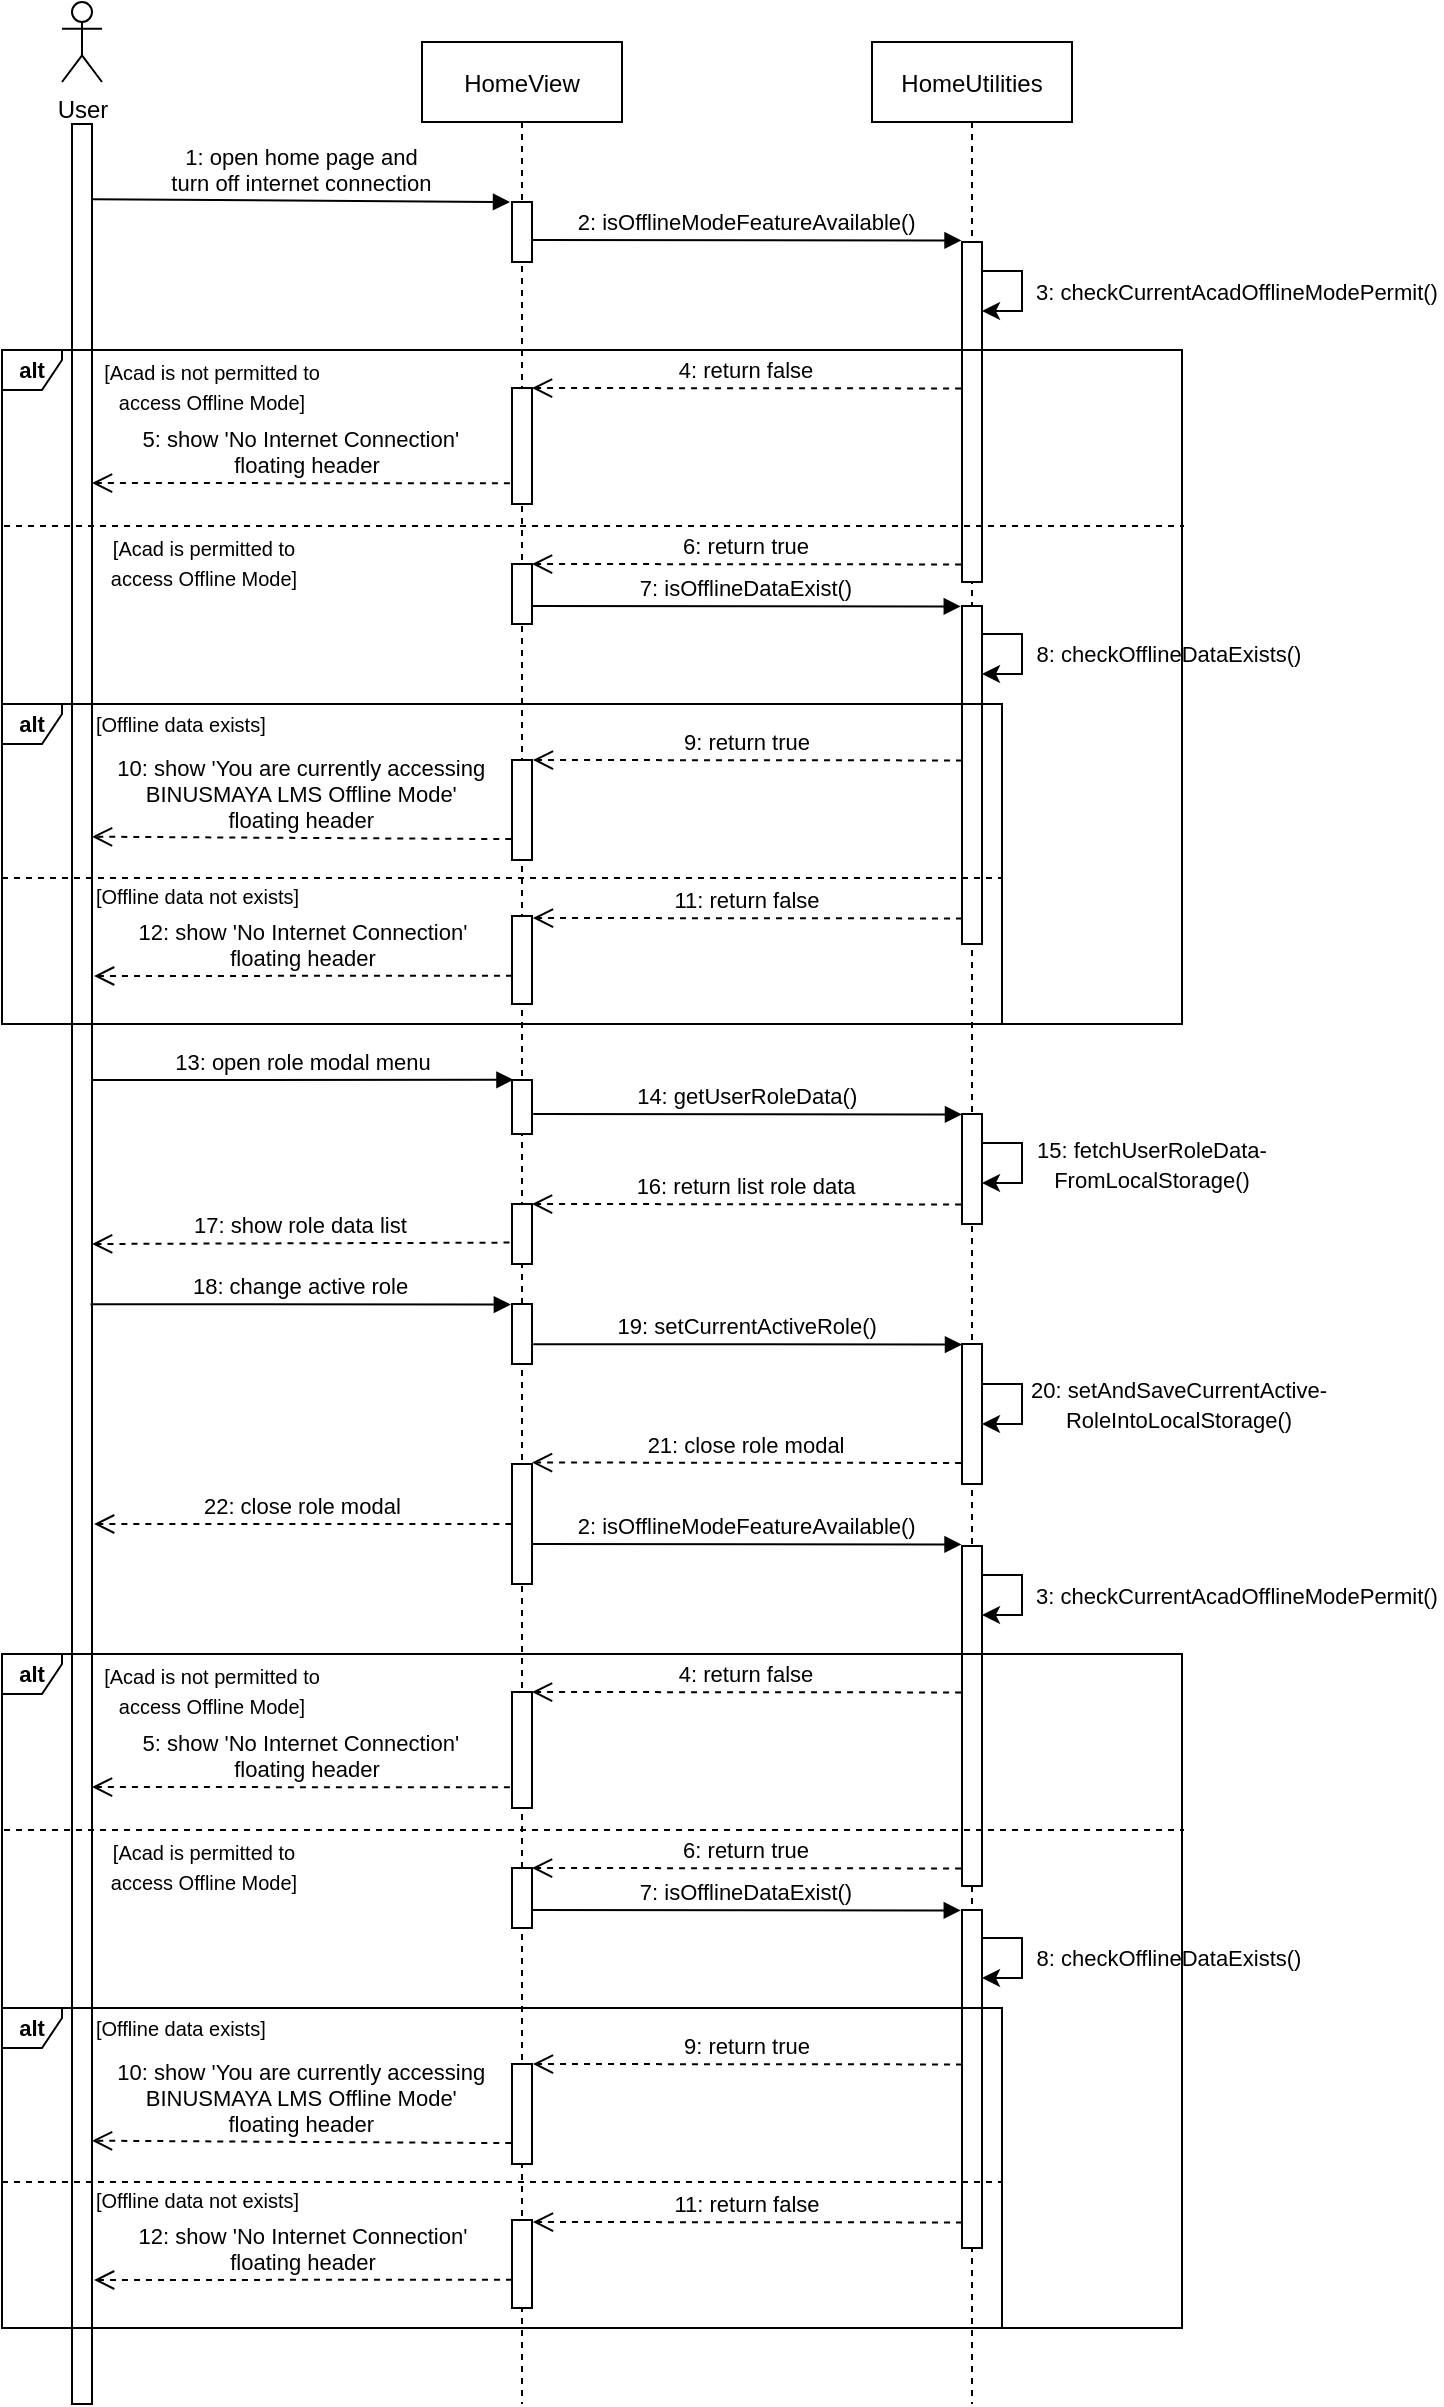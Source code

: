 <mxfile version="20.8.3" type="github">
  <diagram id="kgpKYQtTHZ0yAKxKKP6v" name="Page-1">
    <mxGraphModel dx="3013" dy="726" grid="1" gridSize="10" guides="1" tooltips="1" connect="1" arrows="1" fold="1" page="1" pageScale="1" pageWidth="850" pageHeight="1100" math="0" shadow="0">
      <root>
        <mxCell id="0" />
        <mxCell id="1" parent="0" />
        <mxCell id="3nuBFxr9cyL0pnOWT2aG-1" value="HomeView" style="shape=umlLifeline;perimeter=lifelinePerimeter;container=1;collapsible=0;recursiveResize=0;rounded=0;shadow=0;strokeWidth=1;" parent="1" vertex="1">
          <mxGeometry x="-680" y="59" width="100" height="1181" as="geometry" />
        </mxCell>
        <mxCell id="3nuBFxr9cyL0pnOWT2aG-2" value="" style="points=[];perimeter=orthogonalPerimeter;rounded=0;shadow=0;strokeWidth=1;" parent="3nuBFxr9cyL0pnOWT2aG-1" vertex="1">
          <mxGeometry x="45" y="80" width="10" height="30" as="geometry" />
        </mxCell>
        <mxCell id="VgFMn7d585Ha0XAmIZsE-6" value="1: open home page and &#xa;turn off internet connection" style="verticalAlign=bottom;endArrow=block;shadow=0;strokeWidth=1;fontStyle=0;labelBorderColor=none;labelBackgroundColor=none;exitX=1.021;exitY=0.034;exitDx=0;exitDy=0;exitPerimeter=0;" parent="3nuBFxr9cyL0pnOWT2aG-1" edge="1">
          <mxGeometry relative="1" as="geometry">
            <mxPoint x="-164.79" y="78.62" as="sourcePoint" />
            <mxPoint x="44" y="80" as="targetPoint" />
          </mxGeometry>
        </mxCell>
        <mxCell id="3nuBFxr9cyL0pnOWT2aG-5" value="HomeUtilities" style="shape=umlLifeline;perimeter=lifelinePerimeter;container=1;collapsible=0;recursiveResize=0;rounded=0;shadow=0;strokeWidth=1;" parent="1" vertex="1">
          <mxGeometry x="-455" y="59" width="100" height="1181" as="geometry" />
        </mxCell>
        <mxCell id="VgFMn7d585Ha0XAmIZsE-7" value="2: isOfflineModeFeatureAvailable()" style="verticalAlign=bottom;endArrow=block;shadow=0;strokeWidth=1;fontStyle=0;labelBorderColor=none;labelBackgroundColor=none;entryX=-0.024;entryY=0.003;entryDx=0;entryDy=0;entryPerimeter=0;" parent="3nuBFxr9cyL0pnOWT2aG-5" edge="1">
          <mxGeometry relative="1" as="geometry">
            <mxPoint x="-169.633" y="99" as="sourcePoint" />
            <mxPoint x="44.76" y="99.21" as="targetPoint" />
          </mxGeometry>
        </mxCell>
        <mxCell id="VgFMn7d585Ha0XAmIZsE-16" value="" style="points=[];perimeter=orthogonalPerimeter;rounded=0;shadow=0;strokeWidth=1;" parent="3nuBFxr9cyL0pnOWT2aG-5" vertex="1">
          <mxGeometry x="45" y="100" width="10" height="170" as="geometry" />
        </mxCell>
        <mxCell id="VgFMn7d585Ha0XAmIZsE-17" value="" style="endArrow=classic;html=1;rounded=0;labelBackgroundColor=none;labelBorderColor=none;edgeStyle=elbowEdgeStyle;" parent="3nuBFxr9cyL0pnOWT2aG-5" edge="1">
          <mxGeometry x="-1" y="41" width="50" height="50" relative="1" as="geometry">
            <mxPoint x="55" y="114.5" as="sourcePoint" />
            <mxPoint x="55" y="134.5" as="targetPoint" />
            <Array as="points">
              <mxPoint x="75" y="124.5" />
            </Array>
            <mxPoint x="-40" y="31" as="offset" />
          </mxGeometry>
        </mxCell>
        <mxCell id="D12k0bA-BJYKIJGbDswn-10" value="" style="group" parent="1" vertex="1" connectable="0">
          <mxGeometry x="-860" y="59" width="20" height="710" as="geometry" />
        </mxCell>
        <mxCell id="D12k0bA-BJYKIJGbDswn-4" value="User" style="shape=umlActor;verticalLabelPosition=bottom;verticalAlign=top;html=1;outlineConnect=0;" parent="D12k0bA-BJYKIJGbDswn-10" vertex="1">
          <mxGeometry y="-20" width="20" height="40" as="geometry" />
        </mxCell>
        <mxCell id="VgFMn7d585Ha0XAmIZsE-19" value="&lt;font style=&quot;font-size: 11px;&quot;&gt;3: checkCurrentAcadOfflineModePermit()&lt;/font&gt;" style="text;html=1;strokeColor=none;fillColor=none;align=center;verticalAlign=middle;whiteSpace=wrap;rounded=0;" parent="1" vertex="1">
          <mxGeometry x="-375" y="174" width="205" height="20" as="geometry" />
        </mxCell>
        <mxCell id="VgFMn7d585Ha0XAmIZsE-21" value="" style="points=[];perimeter=orthogonalPerimeter;rounded=0;shadow=0;strokeWidth=1;" parent="1" vertex="1">
          <mxGeometry x="-855" y="100" width="10" height="1140" as="geometry" />
        </mxCell>
        <mxCell id="VgFMn7d585Ha0XAmIZsE-23" value="&lt;b&gt;alt&lt;/b&gt;" style="shape=umlFrame;whiteSpace=wrap;html=1;fontSize=11;width=30;height=20;fillColor=none;" parent="1" vertex="1">
          <mxGeometry x="-890" y="213" width="590" height="337" as="geometry" />
        </mxCell>
        <mxCell id="VgFMn7d585Ha0XAmIZsE-24" value="&lt;span style=&quot;font-size: 10px;&quot;&gt;[Acad is not permitted to access Offline Mode]&lt;/span&gt;" style="text;html=1;strokeColor=none;fillColor=none;align=center;verticalAlign=middle;whiteSpace=wrap;rounded=0;" parent="1" vertex="1">
          <mxGeometry x="-840" y="213" width="110" height="35.5" as="geometry" />
        </mxCell>
        <mxCell id="VgFMn7d585Ha0XAmIZsE-25" value="" style="points=[];perimeter=orthogonalPerimeter;rounded=0;shadow=0;strokeWidth=1;" parent="1" vertex="1">
          <mxGeometry x="-635" y="232" width="10" height="58" as="geometry" />
        </mxCell>
        <mxCell id="VgFMn7d585Ha0XAmIZsE-26" value="4: return false" style="verticalAlign=bottom;endArrow=open;dashed=1;endSize=8;exitX=0;exitY=0.95;shadow=0;strokeWidth=1;entryX=1.046;entryY=0.283;entryDx=0;entryDy=0;entryPerimeter=0;" parent="1" edge="1">
          <mxGeometry relative="1" as="geometry">
            <mxPoint x="-625" y="232" as="targetPoint" />
            <mxPoint x="-410.46" y="232.22" as="sourcePoint" />
          </mxGeometry>
        </mxCell>
        <mxCell id="VgFMn7d585Ha0XAmIZsE-49" value="" style="line;strokeWidth=1;fillColor=none;align=left;verticalAlign=middle;spacingTop=-1;spacingLeft=3;spacingRight=3;rotatable=0;labelPosition=right;points=[];portConstraint=eastwest;strokeColor=inherit;fontSize=10;dashed=1;" parent="1" vertex="1">
          <mxGeometry x="-889" y="297" width="590" height="8" as="geometry" />
        </mxCell>
        <mxCell id="VgFMn7d585Ha0XAmIZsE-50" value="&lt;span style=&quot;font-size: 10px;&quot;&gt;[Acad is permitted to access Offline Mode]&lt;/span&gt;" style="text;html=1;strokeColor=none;fillColor=none;align=center;verticalAlign=middle;whiteSpace=wrap;rounded=0;" parent="1" vertex="1">
          <mxGeometry x="-844" y="301" width="110" height="35.5" as="geometry" />
        </mxCell>
        <mxCell id="VgFMn7d585Ha0XAmIZsE-52" value="6: return true" style="verticalAlign=bottom;endArrow=open;dashed=1;endSize=8;exitX=0;exitY=0.95;shadow=0;strokeWidth=1;entryX=1.046;entryY=0.283;entryDx=0;entryDy=0;entryPerimeter=0;" parent="1" edge="1">
          <mxGeometry relative="1" as="geometry">
            <mxPoint x="-625.0" y="320" as="targetPoint" />
            <mxPoint x="-410.46" y="320.22" as="sourcePoint" />
          </mxGeometry>
        </mxCell>
        <mxCell id="Guo4P8dY95QTmtFHYeZ4-5" value="5: show &#39;No Internet Connection&#39;&#xa;  floating header" style="verticalAlign=bottom;endArrow=open;dashed=1;endSize=8;shadow=0;strokeWidth=1;entryX=1.046;entryY=0.283;entryDx=0;entryDy=0;entryPerimeter=0;exitX=-0.105;exitY=0.86;exitDx=0;exitDy=0;exitPerimeter=0;labelBackgroundColor=none;" edge="1" parent="1">
          <mxGeometry relative="1" as="geometry">
            <mxPoint x="-845.0" y="279.5" as="targetPoint" />
            <mxPoint x="-636.05" y="279.66" as="sourcePoint" />
          </mxGeometry>
        </mxCell>
        <mxCell id="Guo4P8dY95QTmtFHYeZ4-6" value="" style="points=[];perimeter=orthogonalPerimeter;rounded=0;shadow=0;strokeWidth=1;" vertex="1" parent="1">
          <mxGeometry x="-635" y="320" width="10" height="30" as="geometry" />
        </mxCell>
        <mxCell id="Guo4P8dY95QTmtFHYeZ4-7" value="7: isOfflineDataExist()" style="verticalAlign=bottom;endArrow=block;shadow=0;strokeWidth=1;fontStyle=0;labelBorderColor=none;labelBackgroundColor=none;entryX=-0.024;entryY=0.003;entryDx=0;entryDy=0;entryPerimeter=0;" edge="1" parent="1">
          <mxGeometry relative="1" as="geometry">
            <mxPoint x="-625.003" y="341" as="sourcePoint" />
            <mxPoint x="-410.61" y="341.21" as="targetPoint" />
          </mxGeometry>
        </mxCell>
        <mxCell id="Guo4P8dY95QTmtFHYeZ4-8" value="" style="endArrow=classic;html=1;rounded=0;labelBackgroundColor=none;labelBorderColor=none;edgeStyle=elbowEdgeStyle;" edge="1" parent="1">
          <mxGeometry x="-1" y="41" width="50" height="50" relative="1" as="geometry">
            <mxPoint x="-400" y="355" as="sourcePoint" />
            <mxPoint x="-400" y="375" as="targetPoint" />
            <Array as="points">
              <mxPoint x="-380" y="365" />
            </Array>
            <mxPoint x="-40" y="31" as="offset" />
          </mxGeometry>
        </mxCell>
        <mxCell id="Guo4P8dY95QTmtFHYeZ4-9" value="&lt;font style=&quot;font-size: 11px;&quot;&gt;8: checkOfflineDataExists()&lt;/font&gt;" style="text;html=1;strokeColor=none;fillColor=none;align=center;verticalAlign=middle;whiteSpace=wrap;rounded=0;" vertex="1" parent="1">
          <mxGeometry x="-374" y="354.5" width="135" height="20" as="geometry" />
        </mxCell>
        <mxCell id="Guo4P8dY95QTmtFHYeZ4-10" value="" style="points=[];perimeter=orthogonalPerimeter;rounded=0;shadow=0;strokeWidth=1;" vertex="1" parent="1">
          <mxGeometry x="-410" y="341" width="10" height="169" as="geometry" />
        </mxCell>
        <mxCell id="Guo4P8dY95QTmtFHYeZ4-11" value="&lt;b&gt;alt&lt;/b&gt;" style="shape=umlFrame;whiteSpace=wrap;html=1;fontSize=11;width=30;height=20;fillColor=none;" vertex="1" parent="1">
          <mxGeometry x="-890" y="390" width="500" height="160" as="geometry" />
        </mxCell>
        <mxCell id="Guo4P8dY95QTmtFHYeZ4-12" value="&lt;span style=&quot;font-size: 10px;&quot;&gt;[Offline data exists]&lt;/span&gt;" style="text;html=1;strokeColor=none;fillColor=none;align=left;verticalAlign=middle;whiteSpace=wrap;rounded=0;" vertex="1" parent="1">
          <mxGeometry x="-845" y="390" width="110" height="20" as="geometry" />
        </mxCell>
        <mxCell id="Guo4P8dY95QTmtFHYeZ4-13" value="9: return true" style="verticalAlign=bottom;endArrow=open;dashed=1;endSize=8;exitX=0;exitY=0.95;shadow=0;strokeWidth=1;entryX=1.046;entryY=0.283;entryDx=0;entryDy=0;entryPerimeter=0;" edge="1" parent="1">
          <mxGeometry relative="1" as="geometry">
            <mxPoint x="-624.54" y="418" as="targetPoint" />
            <mxPoint x="-410.0" y="418.22" as="sourcePoint" />
          </mxGeometry>
        </mxCell>
        <mxCell id="Guo4P8dY95QTmtFHYeZ4-14" value="" style="points=[];perimeter=orthogonalPerimeter;rounded=0;shadow=0;strokeWidth=1;" vertex="1" parent="1">
          <mxGeometry x="-635" y="418" width="10" height="50" as="geometry" />
        </mxCell>
        <mxCell id="Guo4P8dY95QTmtFHYeZ4-15" value="10: show &#39;You are currently accessing &#xa;BINUSMAYA LMS Offline Mode&#39; &#xa;floating header" style="verticalAlign=bottom;endArrow=open;dashed=1;endSize=8;shadow=0;strokeWidth=1;entryX=1.046;entryY=0.283;entryDx=0;entryDy=0;entryPerimeter=0;exitX=-0.036;exitY=0.882;exitDx=0;exitDy=0;exitPerimeter=0;labelBackgroundColor=none;" edge="1" parent="1">
          <mxGeometry relative="1" as="geometry">
            <mxPoint x="-845.0" y="456.35" as="targetPoint" />
            <mxPoint x="-635.36" y="457.56" as="sourcePoint" />
          </mxGeometry>
        </mxCell>
        <mxCell id="Guo4P8dY95QTmtFHYeZ4-18" value="" style="line;strokeWidth=1;fillColor=none;align=left;verticalAlign=middle;spacingTop=-1;spacingLeft=3;spacingRight=3;rotatable=0;labelPosition=right;points=[];portConstraint=eastwest;strokeColor=inherit;fontSize=10;dashed=1;" vertex="1" parent="1">
          <mxGeometry x="-890" y="473" width="500" height="8" as="geometry" />
        </mxCell>
        <mxCell id="Guo4P8dY95QTmtFHYeZ4-19" value="&lt;span style=&quot;font-size: 10px;&quot;&gt;[Offline data not exists]&lt;/span&gt;" style="text;html=1;strokeColor=none;fillColor=none;align=left;verticalAlign=middle;whiteSpace=wrap;rounded=0;" vertex="1" parent="1">
          <mxGeometry x="-845" y="476" width="110" height="20" as="geometry" />
        </mxCell>
        <mxCell id="Guo4P8dY95QTmtFHYeZ4-20" value="" style="points=[];perimeter=orthogonalPerimeter;rounded=0;shadow=0;strokeWidth=1;" vertex="1" parent="1">
          <mxGeometry x="-635" y="496" width="10" height="44" as="geometry" />
        </mxCell>
        <mxCell id="Guo4P8dY95QTmtFHYeZ4-21" value="11: return false" style="verticalAlign=bottom;endArrow=open;dashed=1;endSize=8;exitX=0;exitY=0.95;shadow=0;strokeWidth=1;entryX=1.046;entryY=0.283;entryDx=0;entryDy=0;entryPerimeter=0;" edge="1" parent="1">
          <mxGeometry relative="1" as="geometry">
            <mxPoint x="-624.54" y="497" as="targetPoint" />
            <mxPoint x="-410.0" y="497.22" as="sourcePoint" />
          </mxGeometry>
        </mxCell>
        <mxCell id="Guo4P8dY95QTmtFHYeZ4-22" value="12: show &#39;No Internet Connection&#39; &#xa;floating header" style="verticalAlign=bottom;endArrow=open;dashed=1;endSize=8;shadow=0;strokeWidth=1;entryX=1.046;entryY=0.283;entryDx=0;entryDy=0;entryPerimeter=0;exitX=0;exitY=0.908;exitDx=0;exitDy=0;exitPerimeter=0;labelBackgroundColor=none;" edge="1" parent="1">
          <mxGeometry relative="1" as="geometry">
            <mxPoint x="-843.95" y="526.0" as="targetPoint" />
            <mxPoint x="-635" y="525.848" as="sourcePoint" />
          </mxGeometry>
        </mxCell>
        <mxCell id="Guo4P8dY95QTmtFHYeZ4-23" value="13: open role modal menu" style="verticalAlign=bottom;endArrow=block;shadow=0;strokeWidth=1;fontStyle=0;labelBorderColor=none;labelBackgroundColor=none;entryX=0.073;entryY=-0.003;entryDx=0;entryDy=0;entryPerimeter=0;" edge="1" parent="1" target="Guo4P8dY95QTmtFHYeZ4-24">
          <mxGeometry relative="1" as="geometry">
            <mxPoint x="-845" y="578.0" as="sourcePoint" />
            <mxPoint x="-720" y="578" as="targetPoint" />
          </mxGeometry>
        </mxCell>
        <mxCell id="Guo4P8dY95QTmtFHYeZ4-24" value="" style="points=[];perimeter=orthogonalPerimeter;rounded=0;shadow=0;strokeWidth=1;" vertex="1" parent="1">
          <mxGeometry x="-635" y="578" width="10" height="27" as="geometry" />
        </mxCell>
        <mxCell id="Guo4P8dY95QTmtFHYeZ4-25" value="" style="points=[];perimeter=orthogonalPerimeter;rounded=0;shadow=0;strokeWidth=1;" vertex="1" parent="1">
          <mxGeometry x="-410" y="595" width="10" height="55" as="geometry" />
        </mxCell>
        <mxCell id="Guo4P8dY95QTmtFHYeZ4-26" value="14: getUserRoleData()" style="verticalAlign=bottom;endArrow=block;shadow=0;strokeWidth=1;fontStyle=0;labelBorderColor=none;labelBackgroundColor=none;entryX=-0.024;entryY=0.003;entryDx=0;entryDy=0;entryPerimeter=0;" edge="1" parent="1">
          <mxGeometry relative="1" as="geometry">
            <mxPoint x="-624.393" y="595.0" as="sourcePoint" />
            <mxPoint x="-410.0" y="595.21" as="targetPoint" />
          </mxGeometry>
        </mxCell>
        <mxCell id="Guo4P8dY95QTmtFHYeZ4-27" value="" style="endArrow=classic;html=1;rounded=0;labelBackgroundColor=none;labelBorderColor=none;edgeStyle=elbowEdgeStyle;" edge="1" parent="1">
          <mxGeometry x="-1" y="41" width="50" height="50" relative="1" as="geometry">
            <mxPoint x="-400.0" y="609.5" as="sourcePoint" />
            <mxPoint x="-400.0" y="629.5" as="targetPoint" />
            <Array as="points">
              <mxPoint x="-380" y="619.5" />
            </Array>
            <mxPoint x="-40" y="31" as="offset" />
          </mxGeometry>
        </mxCell>
        <mxCell id="Guo4P8dY95QTmtFHYeZ4-28" value="&lt;font style=&quot;font-size: 11px;&quot;&gt;15: fetchUserRoleData-FromLocalStorage()&lt;/font&gt;" style="text;html=1;strokeColor=none;fillColor=none;align=center;verticalAlign=middle;whiteSpace=wrap;rounded=0;" vertex="1" parent="1">
          <mxGeometry x="-375" y="610" width="120" height="20" as="geometry" />
        </mxCell>
        <mxCell id="Guo4P8dY95QTmtFHYeZ4-29" value="16: return list role data" style="verticalAlign=bottom;endArrow=open;dashed=1;endSize=8;exitX=0;exitY=0.95;shadow=0;strokeWidth=1;entryX=1.046;entryY=0.283;entryDx=0;entryDy=0;entryPerimeter=0;" edge="1" parent="1">
          <mxGeometry relative="1" as="geometry">
            <mxPoint x="-625.0" y="640" as="targetPoint" />
            <mxPoint x="-410.46" y="640.22" as="sourcePoint" />
          </mxGeometry>
        </mxCell>
        <mxCell id="Guo4P8dY95QTmtFHYeZ4-31" value="" style="points=[];perimeter=orthogonalPerimeter;rounded=0;shadow=0;strokeWidth=1;" vertex="1" parent="1">
          <mxGeometry x="-635" y="640" width="10" height="30" as="geometry" />
        </mxCell>
        <mxCell id="Guo4P8dY95QTmtFHYeZ4-32" value="17: show role data list" style="verticalAlign=bottom;endArrow=open;dashed=1;endSize=8;shadow=0;strokeWidth=1;entryX=1.046;entryY=0.283;entryDx=0;entryDy=0;entryPerimeter=0;exitX=-0.026;exitY=0.739;exitDx=0;exitDy=0;exitPerimeter=0;labelBackgroundColor=none;" edge="1" parent="1">
          <mxGeometry relative="1" as="geometry">
            <mxPoint x="-844.95" y="660" as="targetPoint" />
            <mxPoint x="-636.26" y="659.299" as="sourcePoint" />
          </mxGeometry>
        </mxCell>
        <mxCell id="Guo4P8dY95QTmtFHYeZ4-33" value="18: change active role" style="verticalAlign=bottom;endArrow=block;shadow=0;strokeWidth=1;fontStyle=0;labelBorderColor=none;labelBackgroundColor=none;entryX=-0.056;entryY=0.009;entryDx=0;entryDy=0;entryPerimeter=0;" edge="1" parent="1" target="Guo4P8dY95QTmtFHYeZ4-34">
          <mxGeometry relative="1" as="geometry">
            <mxPoint x="-845.73" y="690.08" as="sourcePoint" />
            <mxPoint x="-715.0" y="689.999" as="targetPoint" />
          </mxGeometry>
        </mxCell>
        <mxCell id="Guo4P8dY95QTmtFHYeZ4-34" value="" style="points=[];perimeter=orthogonalPerimeter;rounded=0;shadow=0;strokeWidth=1;" vertex="1" parent="1">
          <mxGeometry x="-635" y="690" width="10" height="30" as="geometry" />
        </mxCell>
        <mxCell id="Guo4P8dY95QTmtFHYeZ4-35" value="19: setCurrentActiveRole()" style="verticalAlign=bottom;endArrow=block;shadow=0;strokeWidth=1;fontStyle=0;labelBorderColor=none;labelBackgroundColor=none;entryX=-0.024;entryY=0.003;entryDx=0;entryDy=0;entryPerimeter=0;" edge="1" parent="1">
          <mxGeometry relative="1" as="geometry">
            <mxPoint x="-624.393" y="710.07" as="sourcePoint" />
            <mxPoint x="-410.0" y="710.28" as="targetPoint" />
          </mxGeometry>
        </mxCell>
        <mxCell id="Guo4P8dY95QTmtFHYeZ4-36" value="" style="points=[];perimeter=orthogonalPerimeter;rounded=0;shadow=0;strokeWidth=1;" vertex="1" parent="1">
          <mxGeometry x="-410" y="710" width="10" height="70" as="geometry" />
        </mxCell>
        <mxCell id="Guo4P8dY95QTmtFHYeZ4-37" value="" style="endArrow=classic;html=1;rounded=0;labelBackgroundColor=none;labelBorderColor=none;edgeStyle=elbowEdgeStyle;" edge="1" parent="1">
          <mxGeometry x="-1" y="41" width="50" height="50" relative="1" as="geometry">
            <mxPoint x="-400" y="730" as="sourcePoint" />
            <mxPoint x="-400" y="750" as="targetPoint" />
            <Array as="points">
              <mxPoint x="-380" y="740" />
            </Array>
            <mxPoint x="-40" y="31" as="offset" />
          </mxGeometry>
        </mxCell>
        <mxCell id="Guo4P8dY95QTmtFHYeZ4-38" value="&lt;font style=&quot;font-size: 11px;&quot;&gt;20: setAndSaveCurrentActive-&lt;br&gt;RoleIntoLocalStorage()&lt;/font&gt;" style="text;html=1;strokeColor=none;fillColor=none;align=center;verticalAlign=middle;whiteSpace=wrap;rounded=0;" vertex="1" parent="1">
          <mxGeometry x="-379" y="729.5" width="155" height="20" as="geometry" />
        </mxCell>
        <mxCell id="Guo4P8dY95QTmtFHYeZ4-39" value="21: close role modal" style="verticalAlign=bottom;endArrow=open;dashed=1;endSize=8;exitX=0;exitY=0.95;shadow=0;strokeWidth=1;entryX=1.046;entryY=0.283;entryDx=0;entryDy=0;entryPerimeter=0;" edge="1" parent="1">
          <mxGeometry relative="1" as="geometry">
            <mxPoint x="-625.0" y="769.26" as="targetPoint" />
            <mxPoint x="-410.46" y="769.48" as="sourcePoint" />
          </mxGeometry>
        </mxCell>
        <mxCell id="Guo4P8dY95QTmtFHYeZ4-40" value="" style="points=[];perimeter=orthogonalPerimeter;rounded=0;shadow=0;strokeWidth=1;" vertex="1" parent="1">
          <mxGeometry x="-635" y="770" width="10" height="60" as="geometry" />
        </mxCell>
        <mxCell id="Guo4P8dY95QTmtFHYeZ4-42" value="22: close role modal" style="verticalAlign=bottom;endArrow=open;dashed=1;endSize=8;shadow=0;strokeWidth=1;entryX=1.046;entryY=0.283;entryDx=0;entryDy=0;entryPerimeter=0;labelBackgroundColor=none;exitX=-0.032;exitY=0.499;exitDx=0;exitDy=0;exitPerimeter=0;" edge="1" parent="1" source="Guo4P8dY95QTmtFHYeZ4-40">
          <mxGeometry relative="1" as="geometry">
            <mxPoint x="-843.95" y="800" as="targetPoint" />
            <mxPoint x="-650" y="800" as="sourcePoint" />
          </mxGeometry>
        </mxCell>
        <mxCell id="Guo4P8dY95QTmtFHYeZ4-70" value="2: isOfflineModeFeatureAvailable()" style="verticalAlign=bottom;endArrow=block;shadow=0;strokeWidth=1;fontStyle=0;labelBorderColor=none;labelBackgroundColor=none;entryX=-0.024;entryY=0.003;entryDx=0;entryDy=0;entryPerimeter=0;" edge="1" parent="1">
          <mxGeometry relative="1" as="geometry">
            <mxPoint x="-624.633" y="810" as="sourcePoint" />
            <mxPoint x="-410.24" y="810.21" as="targetPoint" />
          </mxGeometry>
        </mxCell>
        <mxCell id="Guo4P8dY95QTmtFHYeZ4-71" value="" style="points=[];perimeter=orthogonalPerimeter;rounded=0;shadow=0;strokeWidth=1;" vertex="1" parent="1">
          <mxGeometry x="-410" y="811" width="10" height="170" as="geometry" />
        </mxCell>
        <mxCell id="Guo4P8dY95QTmtFHYeZ4-72" value="" style="endArrow=classic;html=1;rounded=0;labelBackgroundColor=none;labelBorderColor=none;edgeStyle=elbowEdgeStyle;" edge="1" parent="1">
          <mxGeometry x="-1" y="41" width="50" height="50" relative="1" as="geometry">
            <mxPoint x="-400" y="825.5" as="sourcePoint" />
            <mxPoint x="-400" y="845.5" as="targetPoint" />
            <Array as="points">
              <mxPoint x="-380" y="835.5" />
            </Array>
            <mxPoint x="-40" y="31" as="offset" />
          </mxGeometry>
        </mxCell>
        <mxCell id="Guo4P8dY95QTmtFHYeZ4-73" value="&lt;font style=&quot;font-size: 11px;&quot;&gt;3: checkCurrentAcadOfflineModePermit()&lt;/font&gt;" style="text;html=1;strokeColor=none;fillColor=none;align=center;verticalAlign=middle;whiteSpace=wrap;rounded=0;" vertex="1" parent="1">
          <mxGeometry x="-375" y="826" width="205" height="20" as="geometry" />
        </mxCell>
        <mxCell id="Guo4P8dY95QTmtFHYeZ4-74" value="&lt;b&gt;alt&lt;/b&gt;" style="shape=umlFrame;whiteSpace=wrap;html=1;fontSize=11;width=30;height=20;fillColor=none;" vertex="1" parent="1">
          <mxGeometry x="-890" y="865" width="590" height="337" as="geometry" />
        </mxCell>
        <mxCell id="Guo4P8dY95QTmtFHYeZ4-75" value="&lt;span style=&quot;font-size: 10px;&quot;&gt;[Acad is not permitted to access Offline Mode]&lt;/span&gt;" style="text;html=1;strokeColor=none;fillColor=none;align=center;verticalAlign=middle;whiteSpace=wrap;rounded=0;" vertex="1" parent="1">
          <mxGeometry x="-840" y="865" width="110" height="35.5" as="geometry" />
        </mxCell>
        <mxCell id="Guo4P8dY95QTmtFHYeZ4-76" value="" style="points=[];perimeter=orthogonalPerimeter;rounded=0;shadow=0;strokeWidth=1;" vertex="1" parent="1">
          <mxGeometry x="-635" y="884" width="10" height="58" as="geometry" />
        </mxCell>
        <mxCell id="Guo4P8dY95QTmtFHYeZ4-77" value="4: return false" style="verticalAlign=bottom;endArrow=open;dashed=1;endSize=8;exitX=0;exitY=0.95;shadow=0;strokeWidth=1;entryX=1.046;entryY=0.283;entryDx=0;entryDy=0;entryPerimeter=0;" edge="1" parent="1">
          <mxGeometry relative="1" as="geometry">
            <mxPoint x="-625" y="884" as="targetPoint" />
            <mxPoint x="-410.46" y="884.22" as="sourcePoint" />
          </mxGeometry>
        </mxCell>
        <mxCell id="Guo4P8dY95QTmtFHYeZ4-78" value="" style="line;strokeWidth=1;fillColor=none;align=left;verticalAlign=middle;spacingTop=-1;spacingLeft=3;spacingRight=3;rotatable=0;labelPosition=right;points=[];portConstraint=eastwest;strokeColor=inherit;fontSize=10;dashed=1;" vertex="1" parent="1">
          <mxGeometry x="-889" y="949" width="590" height="8" as="geometry" />
        </mxCell>
        <mxCell id="Guo4P8dY95QTmtFHYeZ4-79" value="&lt;span style=&quot;font-size: 10px;&quot;&gt;[Acad is permitted to access Offline Mode]&lt;/span&gt;" style="text;html=1;strokeColor=none;fillColor=none;align=center;verticalAlign=middle;whiteSpace=wrap;rounded=0;" vertex="1" parent="1">
          <mxGeometry x="-844" y="953" width="110" height="35.5" as="geometry" />
        </mxCell>
        <mxCell id="Guo4P8dY95QTmtFHYeZ4-80" value="6: return true" style="verticalAlign=bottom;endArrow=open;dashed=1;endSize=8;exitX=0;exitY=0.95;shadow=0;strokeWidth=1;entryX=1.046;entryY=0.283;entryDx=0;entryDy=0;entryPerimeter=0;" edge="1" parent="1">
          <mxGeometry relative="1" as="geometry">
            <mxPoint x="-625" y="972" as="targetPoint" />
            <mxPoint x="-410.46" y="972.22" as="sourcePoint" />
          </mxGeometry>
        </mxCell>
        <mxCell id="Guo4P8dY95QTmtFHYeZ4-81" value="5: show &#39;No Internet Connection&#39;&#xa;  floating header" style="verticalAlign=bottom;endArrow=open;dashed=1;endSize=8;shadow=0;strokeWidth=1;entryX=1.046;entryY=0.283;entryDx=0;entryDy=0;entryPerimeter=0;exitX=-0.105;exitY=0.86;exitDx=0;exitDy=0;exitPerimeter=0;labelBackgroundColor=none;" edge="1" parent="1">
          <mxGeometry relative="1" as="geometry">
            <mxPoint x="-845" y="931.5" as="targetPoint" />
            <mxPoint x="-636.05" y="931.66" as="sourcePoint" />
          </mxGeometry>
        </mxCell>
        <mxCell id="Guo4P8dY95QTmtFHYeZ4-82" value="" style="points=[];perimeter=orthogonalPerimeter;rounded=0;shadow=0;strokeWidth=1;" vertex="1" parent="1">
          <mxGeometry x="-635" y="972" width="10" height="30" as="geometry" />
        </mxCell>
        <mxCell id="Guo4P8dY95QTmtFHYeZ4-83" value="7: isOfflineDataExist()" style="verticalAlign=bottom;endArrow=block;shadow=0;strokeWidth=1;fontStyle=0;labelBorderColor=none;labelBackgroundColor=none;entryX=-0.024;entryY=0.003;entryDx=0;entryDy=0;entryPerimeter=0;" edge="1" parent="1">
          <mxGeometry relative="1" as="geometry">
            <mxPoint x="-625.003" y="993" as="sourcePoint" />
            <mxPoint x="-410.61" y="993.21" as="targetPoint" />
          </mxGeometry>
        </mxCell>
        <mxCell id="Guo4P8dY95QTmtFHYeZ4-84" value="" style="endArrow=classic;html=1;rounded=0;labelBackgroundColor=none;labelBorderColor=none;edgeStyle=elbowEdgeStyle;" edge="1" parent="1">
          <mxGeometry x="-1" y="41" width="50" height="50" relative="1" as="geometry">
            <mxPoint x="-400" y="1007" as="sourcePoint" />
            <mxPoint x="-400" y="1027" as="targetPoint" />
            <Array as="points">
              <mxPoint x="-380" y="1017" />
            </Array>
            <mxPoint x="-40" y="31" as="offset" />
          </mxGeometry>
        </mxCell>
        <mxCell id="Guo4P8dY95QTmtFHYeZ4-85" value="&lt;font style=&quot;font-size: 11px;&quot;&gt;8: checkOfflineDataExists()&lt;/font&gt;" style="text;html=1;strokeColor=none;fillColor=none;align=center;verticalAlign=middle;whiteSpace=wrap;rounded=0;" vertex="1" parent="1">
          <mxGeometry x="-374" y="1006.5" width="135" height="20" as="geometry" />
        </mxCell>
        <mxCell id="Guo4P8dY95QTmtFHYeZ4-86" value="" style="points=[];perimeter=orthogonalPerimeter;rounded=0;shadow=0;strokeWidth=1;" vertex="1" parent="1">
          <mxGeometry x="-410" y="993" width="10" height="169" as="geometry" />
        </mxCell>
        <mxCell id="Guo4P8dY95QTmtFHYeZ4-87" value="&lt;b&gt;alt&lt;/b&gt;" style="shape=umlFrame;whiteSpace=wrap;html=1;fontSize=11;width=30;height=20;fillColor=none;" vertex="1" parent="1">
          <mxGeometry x="-890" y="1042" width="500" height="160" as="geometry" />
        </mxCell>
        <mxCell id="Guo4P8dY95QTmtFHYeZ4-88" value="&lt;span style=&quot;font-size: 10px;&quot;&gt;[Offline data exists]&lt;/span&gt;" style="text;html=1;strokeColor=none;fillColor=none;align=left;verticalAlign=middle;whiteSpace=wrap;rounded=0;" vertex="1" parent="1">
          <mxGeometry x="-845" y="1042" width="110" height="20" as="geometry" />
        </mxCell>
        <mxCell id="Guo4P8dY95QTmtFHYeZ4-89" value="9: return true" style="verticalAlign=bottom;endArrow=open;dashed=1;endSize=8;exitX=0;exitY=0.95;shadow=0;strokeWidth=1;entryX=1.046;entryY=0.283;entryDx=0;entryDy=0;entryPerimeter=0;" edge="1" parent="1">
          <mxGeometry relative="1" as="geometry">
            <mxPoint x="-624.54" y="1070" as="targetPoint" />
            <mxPoint x="-410" y="1070.22" as="sourcePoint" />
          </mxGeometry>
        </mxCell>
        <mxCell id="Guo4P8dY95QTmtFHYeZ4-90" value="" style="points=[];perimeter=orthogonalPerimeter;rounded=0;shadow=0;strokeWidth=1;" vertex="1" parent="1">
          <mxGeometry x="-635" y="1070" width="10" height="50" as="geometry" />
        </mxCell>
        <mxCell id="Guo4P8dY95QTmtFHYeZ4-91" value="10: show &#39;You are currently accessing &#xa;BINUSMAYA LMS Offline Mode&#39; &#xa;floating header" style="verticalAlign=bottom;endArrow=open;dashed=1;endSize=8;shadow=0;strokeWidth=1;entryX=1.046;entryY=0.283;entryDx=0;entryDy=0;entryPerimeter=0;exitX=-0.036;exitY=0.882;exitDx=0;exitDy=0;exitPerimeter=0;labelBackgroundColor=none;" edge="1" parent="1">
          <mxGeometry relative="1" as="geometry">
            <mxPoint x="-845" y="1108.35" as="targetPoint" />
            <mxPoint x="-635.36" y="1109.56" as="sourcePoint" />
          </mxGeometry>
        </mxCell>
        <mxCell id="Guo4P8dY95QTmtFHYeZ4-92" value="" style="line;strokeWidth=1;fillColor=none;align=left;verticalAlign=middle;spacingTop=-1;spacingLeft=3;spacingRight=3;rotatable=0;labelPosition=right;points=[];portConstraint=eastwest;strokeColor=inherit;fontSize=10;dashed=1;" vertex="1" parent="1">
          <mxGeometry x="-890" y="1125" width="500" height="8" as="geometry" />
        </mxCell>
        <mxCell id="Guo4P8dY95QTmtFHYeZ4-93" value="&lt;span style=&quot;font-size: 10px;&quot;&gt;[Offline data not exists]&lt;/span&gt;" style="text;html=1;strokeColor=none;fillColor=none;align=left;verticalAlign=middle;whiteSpace=wrap;rounded=0;" vertex="1" parent="1">
          <mxGeometry x="-845" y="1128" width="110" height="20" as="geometry" />
        </mxCell>
        <mxCell id="Guo4P8dY95QTmtFHYeZ4-94" value="" style="points=[];perimeter=orthogonalPerimeter;rounded=0;shadow=0;strokeWidth=1;" vertex="1" parent="1">
          <mxGeometry x="-635" y="1148" width="10" height="44" as="geometry" />
        </mxCell>
        <mxCell id="Guo4P8dY95QTmtFHYeZ4-95" value="11: return false" style="verticalAlign=bottom;endArrow=open;dashed=1;endSize=8;exitX=0;exitY=0.95;shadow=0;strokeWidth=1;entryX=1.046;entryY=0.283;entryDx=0;entryDy=0;entryPerimeter=0;" edge="1" parent="1">
          <mxGeometry relative="1" as="geometry">
            <mxPoint x="-624.54" y="1149" as="targetPoint" />
            <mxPoint x="-410" y="1149.22" as="sourcePoint" />
          </mxGeometry>
        </mxCell>
        <mxCell id="Guo4P8dY95QTmtFHYeZ4-96" value="12: show &#39;No Internet Connection&#39; &#xa;floating header" style="verticalAlign=bottom;endArrow=open;dashed=1;endSize=8;shadow=0;strokeWidth=1;entryX=1.046;entryY=0.283;entryDx=0;entryDy=0;entryPerimeter=0;exitX=0;exitY=0.908;exitDx=0;exitDy=0;exitPerimeter=0;labelBackgroundColor=none;" edge="1" parent="1">
          <mxGeometry relative="1" as="geometry">
            <mxPoint x="-843.95" y="1178" as="targetPoint" />
            <mxPoint x="-635" y="1177.848" as="sourcePoint" />
          </mxGeometry>
        </mxCell>
      </root>
    </mxGraphModel>
  </diagram>
</mxfile>
